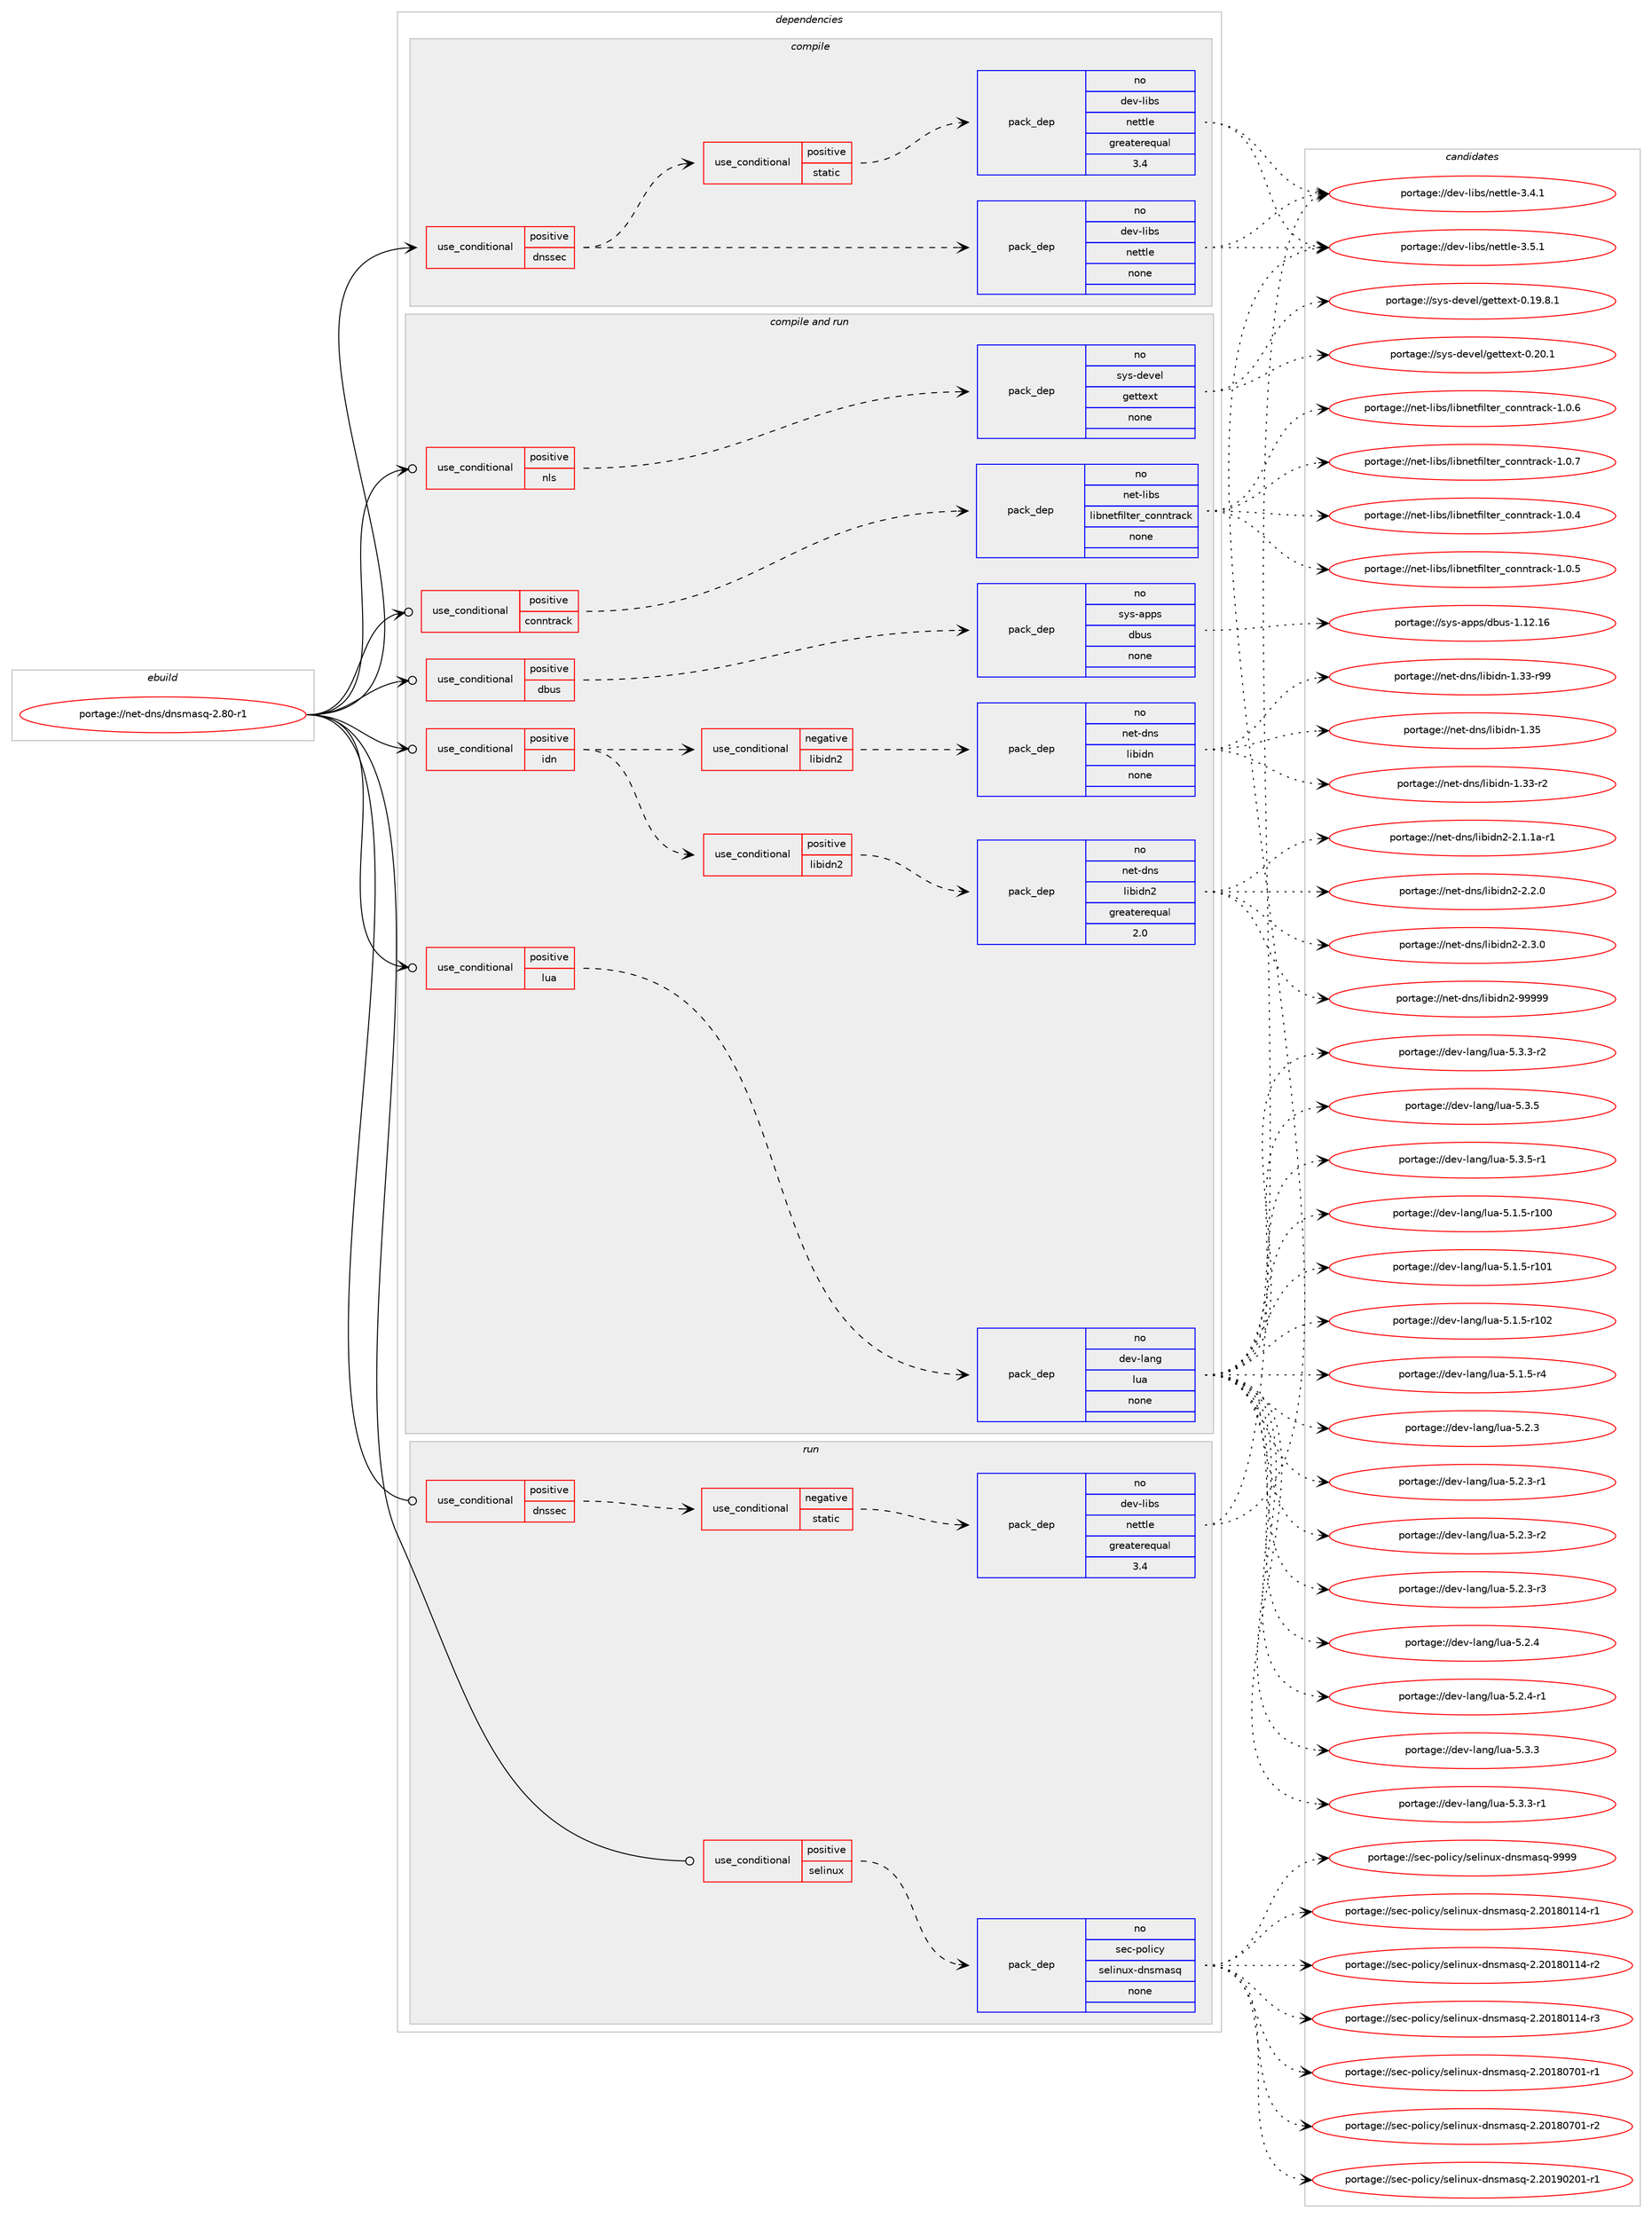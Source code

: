 digraph prolog {

# *************
# Graph options
# *************

newrank=true;
concentrate=true;
compound=true;
graph [rankdir=LR,fontname=Helvetica,fontsize=10,ranksep=1.5];#, ranksep=2.5, nodesep=0.2];
edge  [arrowhead=vee];
node  [fontname=Helvetica,fontsize=10];

# **********
# The ebuild
# **********

subgraph cluster_leftcol {
color=gray;
rank=same;
label=<<i>ebuild</i>>;
id [label="portage://net-dns/dnsmasq-2.80-r1", color=red, width=4, href="../net-dns/dnsmasq-2.80-r1.svg"];
}

# ****************
# The dependencies
# ****************

subgraph cluster_midcol {
color=gray;
label=<<i>dependencies</i>>;
subgraph cluster_compile {
fillcolor="#eeeeee";
style=filled;
label=<<i>compile</i>>;
subgraph cond87664 {
dependency351019 [label=<<TABLE BORDER="0" CELLBORDER="1" CELLSPACING="0" CELLPADDING="4"><TR><TD ROWSPAN="3" CELLPADDING="10">use_conditional</TD></TR><TR><TD>positive</TD></TR><TR><TD>dnssec</TD></TR></TABLE>>, shape=none, color=red];
subgraph pack257563 {
dependency351020 [label=<<TABLE BORDER="0" CELLBORDER="1" CELLSPACING="0" CELLPADDING="4" WIDTH="220"><TR><TD ROWSPAN="6" CELLPADDING="30">pack_dep</TD></TR><TR><TD WIDTH="110">no</TD></TR><TR><TD>dev-libs</TD></TR><TR><TD>nettle</TD></TR><TR><TD>none</TD></TR><TR><TD></TD></TR></TABLE>>, shape=none, color=blue];
}
dependency351019:e -> dependency351020:w [weight=20,style="dashed",arrowhead="vee"];
subgraph cond87665 {
dependency351021 [label=<<TABLE BORDER="0" CELLBORDER="1" CELLSPACING="0" CELLPADDING="4"><TR><TD ROWSPAN="3" CELLPADDING="10">use_conditional</TD></TR><TR><TD>positive</TD></TR><TR><TD>static</TD></TR></TABLE>>, shape=none, color=red];
subgraph pack257564 {
dependency351022 [label=<<TABLE BORDER="0" CELLBORDER="1" CELLSPACING="0" CELLPADDING="4" WIDTH="220"><TR><TD ROWSPAN="6" CELLPADDING="30">pack_dep</TD></TR><TR><TD WIDTH="110">no</TD></TR><TR><TD>dev-libs</TD></TR><TR><TD>nettle</TD></TR><TR><TD>greaterequal</TD></TR><TR><TD>3.4</TD></TR></TABLE>>, shape=none, color=blue];
}
dependency351021:e -> dependency351022:w [weight=20,style="dashed",arrowhead="vee"];
}
dependency351019:e -> dependency351021:w [weight=20,style="dashed",arrowhead="vee"];
}
id:e -> dependency351019:w [weight=20,style="solid",arrowhead="vee"];
}
subgraph cluster_compileandrun {
fillcolor="#eeeeee";
style=filled;
label=<<i>compile and run</i>>;
subgraph cond87666 {
dependency351023 [label=<<TABLE BORDER="0" CELLBORDER="1" CELLSPACING="0" CELLPADDING="4"><TR><TD ROWSPAN="3" CELLPADDING="10">use_conditional</TD></TR><TR><TD>positive</TD></TR><TR><TD>conntrack</TD></TR></TABLE>>, shape=none, color=red];
subgraph pack257565 {
dependency351024 [label=<<TABLE BORDER="0" CELLBORDER="1" CELLSPACING="0" CELLPADDING="4" WIDTH="220"><TR><TD ROWSPAN="6" CELLPADDING="30">pack_dep</TD></TR><TR><TD WIDTH="110">no</TD></TR><TR><TD>net-libs</TD></TR><TR><TD>libnetfilter_conntrack</TD></TR><TR><TD>none</TD></TR><TR><TD></TD></TR></TABLE>>, shape=none, color=blue];
}
dependency351023:e -> dependency351024:w [weight=20,style="dashed",arrowhead="vee"];
}
id:e -> dependency351023:w [weight=20,style="solid",arrowhead="odotvee"];
subgraph cond87667 {
dependency351025 [label=<<TABLE BORDER="0" CELLBORDER="1" CELLSPACING="0" CELLPADDING="4"><TR><TD ROWSPAN="3" CELLPADDING="10">use_conditional</TD></TR><TR><TD>positive</TD></TR><TR><TD>dbus</TD></TR></TABLE>>, shape=none, color=red];
subgraph pack257566 {
dependency351026 [label=<<TABLE BORDER="0" CELLBORDER="1" CELLSPACING="0" CELLPADDING="4" WIDTH="220"><TR><TD ROWSPAN="6" CELLPADDING="30">pack_dep</TD></TR><TR><TD WIDTH="110">no</TD></TR><TR><TD>sys-apps</TD></TR><TR><TD>dbus</TD></TR><TR><TD>none</TD></TR><TR><TD></TD></TR></TABLE>>, shape=none, color=blue];
}
dependency351025:e -> dependency351026:w [weight=20,style="dashed",arrowhead="vee"];
}
id:e -> dependency351025:w [weight=20,style="solid",arrowhead="odotvee"];
subgraph cond87668 {
dependency351027 [label=<<TABLE BORDER="0" CELLBORDER="1" CELLSPACING="0" CELLPADDING="4"><TR><TD ROWSPAN="3" CELLPADDING="10">use_conditional</TD></TR><TR><TD>positive</TD></TR><TR><TD>idn</TD></TR></TABLE>>, shape=none, color=red];
subgraph cond87669 {
dependency351028 [label=<<TABLE BORDER="0" CELLBORDER="1" CELLSPACING="0" CELLPADDING="4"><TR><TD ROWSPAN="3" CELLPADDING="10">use_conditional</TD></TR><TR><TD>negative</TD></TR><TR><TD>libidn2</TD></TR></TABLE>>, shape=none, color=red];
subgraph pack257567 {
dependency351029 [label=<<TABLE BORDER="0" CELLBORDER="1" CELLSPACING="0" CELLPADDING="4" WIDTH="220"><TR><TD ROWSPAN="6" CELLPADDING="30">pack_dep</TD></TR><TR><TD WIDTH="110">no</TD></TR><TR><TD>net-dns</TD></TR><TR><TD>libidn</TD></TR><TR><TD>none</TD></TR><TR><TD></TD></TR></TABLE>>, shape=none, color=blue];
}
dependency351028:e -> dependency351029:w [weight=20,style="dashed",arrowhead="vee"];
}
dependency351027:e -> dependency351028:w [weight=20,style="dashed",arrowhead="vee"];
subgraph cond87670 {
dependency351030 [label=<<TABLE BORDER="0" CELLBORDER="1" CELLSPACING="0" CELLPADDING="4"><TR><TD ROWSPAN="3" CELLPADDING="10">use_conditional</TD></TR><TR><TD>positive</TD></TR><TR><TD>libidn2</TD></TR></TABLE>>, shape=none, color=red];
subgraph pack257568 {
dependency351031 [label=<<TABLE BORDER="0" CELLBORDER="1" CELLSPACING="0" CELLPADDING="4" WIDTH="220"><TR><TD ROWSPAN="6" CELLPADDING="30">pack_dep</TD></TR><TR><TD WIDTH="110">no</TD></TR><TR><TD>net-dns</TD></TR><TR><TD>libidn2</TD></TR><TR><TD>greaterequal</TD></TR><TR><TD>2.0</TD></TR></TABLE>>, shape=none, color=blue];
}
dependency351030:e -> dependency351031:w [weight=20,style="dashed",arrowhead="vee"];
}
dependency351027:e -> dependency351030:w [weight=20,style="dashed",arrowhead="vee"];
}
id:e -> dependency351027:w [weight=20,style="solid",arrowhead="odotvee"];
subgraph cond87671 {
dependency351032 [label=<<TABLE BORDER="0" CELLBORDER="1" CELLSPACING="0" CELLPADDING="4"><TR><TD ROWSPAN="3" CELLPADDING="10">use_conditional</TD></TR><TR><TD>positive</TD></TR><TR><TD>lua</TD></TR></TABLE>>, shape=none, color=red];
subgraph pack257569 {
dependency351033 [label=<<TABLE BORDER="0" CELLBORDER="1" CELLSPACING="0" CELLPADDING="4" WIDTH="220"><TR><TD ROWSPAN="6" CELLPADDING="30">pack_dep</TD></TR><TR><TD WIDTH="110">no</TD></TR><TR><TD>dev-lang</TD></TR><TR><TD>lua</TD></TR><TR><TD>none</TD></TR><TR><TD></TD></TR></TABLE>>, shape=none, color=blue];
}
dependency351032:e -> dependency351033:w [weight=20,style="dashed",arrowhead="vee"];
}
id:e -> dependency351032:w [weight=20,style="solid",arrowhead="odotvee"];
subgraph cond87672 {
dependency351034 [label=<<TABLE BORDER="0" CELLBORDER="1" CELLSPACING="0" CELLPADDING="4"><TR><TD ROWSPAN="3" CELLPADDING="10">use_conditional</TD></TR><TR><TD>positive</TD></TR><TR><TD>nls</TD></TR></TABLE>>, shape=none, color=red];
subgraph pack257570 {
dependency351035 [label=<<TABLE BORDER="0" CELLBORDER="1" CELLSPACING="0" CELLPADDING="4" WIDTH="220"><TR><TD ROWSPAN="6" CELLPADDING="30">pack_dep</TD></TR><TR><TD WIDTH="110">no</TD></TR><TR><TD>sys-devel</TD></TR><TR><TD>gettext</TD></TR><TR><TD>none</TD></TR><TR><TD></TD></TR></TABLE>>, shape=none, color=blue];
}
dependency351034:e -> dependency351035:w [weight=20,style="dashed",arrowhead="vee"];
}
id:e -> dependency351034:w [weight=20,style="solid",arrowhead="odotvee"];
}
subgraph cluster_run {
fillcolor="#eeeeee";
style=filled;
label=<<i>run</i>>;
subgraph cond87673 {
dependency351036 [label=<<TABLE BORDER="0" CELLBORDER="1" CELLSPACING="0" CELLPADDING="4"><TR><TD ROWSPAN="3" CELLPADDING="10">use_conditional</TD></TR><TR><TD>positive</TD></TR><TR><TD>dnssec</TD></TR></TABLE>>, shape=none, color=red];
subgraph cond87674 {
dependency351037 [label=<<TABLE BORDER="0" CELLBORDER="1" CELLSPACING="0" CELLPADDING="4"><TR><TD ROWSPAN="3" CELLPADDING="10">use_conditional</TD></TR><TR><TD>negative</TD></TR><TR><TD>static</TD></TR></TABLE>>, shape=none, color=red];
subgraph pack257571 {
dependency351038 [label=<<TABLE BORDER="0" CELLBORDER="1" CELLSPACING="0" CELLPADDING="4" WIDTH="220"><TR><TD ROWSPAN="6" CELLPADDING="30">pack_dep</TD></TR><TR><TD WIDTH="110">no</TD></TR><TR><TD>dev-libs</TD></TR><TR><TD>nettle</TD></TR><TR><TD>greaterequal</TD></TR><TR><TD>3.4</TD></TR></TABLE>>, shape=none, color=blue];
}
dependency351037:e -> dependency351038:w [weight=20,style="dashed",arrowhead="vee"];
}
dependency351036:e -> dependency351037:w [weight=20,style="dashed",arrowhead="vee"];
}
id:e -> dependency351036:w [weight=20,style="solid",arrowhead="odot"];
subgraph cond87675 {
dependency351039 [label=<<TABLE BORDER="0" CELLBORDER="1" CELLSPACING="0" CELLPADDING="4"><TR><TD ROWSPAN="3" CELLPADDING="10">use_conditional</TD></TR><TR><TD>positive</TD></TR><TR><TD>selinux</TD></TR></TABLE>>, shape=none, color=red];
subgraph pack257572 {
dependency351040 [label=<<TABLE BORDER="0" CELLBORDER="1" CELLSPACING="0" CELLPADDING="4" WIDTH="220"><TR><TD ROWSPAN="6" CELLPADDING="30">pack_dep</TD></TR><TR><TD WIDTH="110">no</TD></TR><TR><TD>sec-policy</TD></TR><TR><TD>selinux-dnsmasq</TD></TR><TR><TD>none</TD></TR><TR><TD></TD></TR></TABLE>>, shape=none, color=blue];
}
dependency351039:e -> dependency351040:w [weight=20,style="dashed",arrowhead="vee"];
}
id:e -> dependency351039:w [weight=20,style="solid",arrowhead="odot"];
}
}

# **************
# The candidates
# **************

subgraph cluster_choices {
rank=same;
color=gray;
label=<<i>candidates</i>>;

subgraph choice257563 {
color=black;
nodesep=1;
choiceportage100101118451081059811547110101116116108101455146524649 [label="portage://dev-libs/nettle-3.4.1", color=red, width=4,href="../dev-libs/nettle-3.4.1.svg"];
choiceportage100101118451081059811547110101116116108101455146534649 [label="portage://dev-libs/nettle-3.5.1", color=red, width=4,href="../dev-libs/nettle-3.5.1.svg"];
dependency351020:e -> choiceportage100101118451081059811547110101116116108101455146524649:w [style=dotted,weight="100"];
dependency351020:e -> choiceportage100101118451081059811547110101116116108101455146534649:w [style=dotted,weight="100"];
}
subgraph choice257564 {
color=black;
nodesep=1;
choiceportage100101118451081059811547110101116116108101455146524649 [label="portage://dev-libs/nettle-3.4.1", color=red, width=4,href="../dev-libs/nettle-3.4.1.svg"];
choiceportage100101118451081059811547110101116116108101455146534649 [label="portage://dev-libs/nettle-3.5.1", color=red, width=4,href="../dev-libs/nettle-3.5.1.svg"];
dependency351022:e -> choiceportage100101118451081059811547110101116116108101455146524649:w [style=dotted,weight="100"];
dependency351022:e -> choiceportage100101118451081059811547110101116116108101455146534649:w [style=dotted,weight="100"];
}
subgraph choice257565 {
color=black;
nodesep=1;
choiceportage1101011164510810598115471081059811010111610210510811610111495991111101101161149799107454946484652 [label="portage://net-libs/libnetfilter_conntrack-1.0.4", color=red, width=4,href="../net-libs/libnetfilter_conntrack-1.0.4.svg"];
choiceportage1101011164510810598115471081059811010111610210510811610111495991111101101161149799107454946484653 [label="portage://net-libs/libnetfilter_conntrack-1.0.5", color=red, width=4,href="../net-libs/libnetfilter_conntrack-1.0.5.svg"];
choiceportage1101011164510810598115471081059811010111610210510811610111495991111101101161149799107454946484654 [label="portage://net-libs/libnetfilter_conntrack-1.0.6", color=red, width=4,href="../net-libs/libnetfilter_conntrack-1.0.6.svg"];
choiceportage1101011164510810598115471081059811010111610210510811610111495991111101101161149799107454946484655 [label="portage://net-libs/libnetfilter_conntrack-1.0.7", color=red, width=4,href="../net-libs/libnetfilter_conntrack-1.0.7.svg"];
dependency351024:e -> choiceportage1101011164510810598115471081059811010111610210510811610111495991111101101161149799107454946484652:w [style=dotted,weight="100"];
dependency351024:e -> choiceportage1101011164510810598115471081059811010111610210510811610111495991111101101161149799107454946484653:w [style=dotted,weight="100"];
dependency351024:e -> choiceportage1101011164510810598115471081059811010111610210510811610111495991111101101161149799107454946484654:w [style=dotted,weight="100"];
dependency351024:e -> choiceportage1101011164510810598115471081059811010111610210510811610111495991111101101161149799107454946484655:w [style=dotted,weight="100"];
}
subgraph choice257566 {
color=black;
nodesep=1;
choiceportage115121115459711211211547100981171154549464950464954 [label="portage://sys-apps/dbus-1.12.16", color=red, width=4,href="../sys-apps/dbus-1.12.16.svg"];
dependency351026:e -> choiceportage115121115459711211211547100981171154549464950464954:w [style=dotted,weight="100"];
}
subgraph choice257567 {
color=black;
nodesep=1;
choiceportage11010111645100110115471081059810510011045494651514511450 [label="portage://net-dns/libidn-1.33-r2", color=red, width=4,href="../net-dns/libidn-1.33-r2.svg"];
choiceportage1101011164510011011547108105981051001104549465151451145757 [label="portage://net-dns/libidn-1.33-r99", color=red, width=4,href="../net-dns/libidn-1.33-r99.svg"];
choiceportage1101011164510011011547108105981051001104549465153 [label="portage://net-dns/libidn-1.35", color=red, width=4,href="../net-dns/libidn-1.35.svg"];
dependency351029:e -> choiceportage11010111645100110115471081059810510011045494651514511450:w [style=dotted,weight="100"];
dependency351029:e -> choiceportage1101011164510011011547108105981051001104549465151451145757:w [style=dotted,weight="100"];
dependency351029:e -> choiceportage1101011164510011011547108105981051001104549465153:w [style=dotted,weight="100"];
}
subgraph choice257568 {
color=black;
nodesep=1;
choiceportage11010111645100110115471081059810510011050455046494649974511449 [label="portage://net-dns/libidn2-2.1.1a-r1", color=red, width=4,href="../net-dns/libidn2-2.1.1a-r1.svg"];
choiceportage11010111645100110115471081059810510011050455046504648 [label="portage://net-dns/libidn2-2.2.0", color=red, width=4,href="../net-dns/libidn2-2.2.0.svg"];
choiceportage11010111645100110115471081059810510011050455046514648 [label="portage://net-dns/libidn2-2.3.0", color=red, width=4,href="../net-dns/libidn2-2.3.0.svg"];
choiceportage11010111645100110115471081059810510011050455757575757 [label="portage://net-dns/libidn2-99999", color=red, width=4,href="../net-dns/libidn2-99999.svg"];
dependency351031:e -> choiceportage11010111645100110115471081059810510011050455046494649974511449:w [style=dotted,weight="100"];
dependency351031:e -> choiceportage11010111645100110115471081059810510011050455046504648:w [style=dotted,weight="100"];
dependency351031:e -> choiceportage11010111645100110115471081059810510011050455046514648:w [style=dotted,weight="100"];
dependency351031:e -> choiceportage11010111645100110115471081059810510011050455757575757:w [style=dotted,weight="100"];
}
subgraph choice257569 {
color=black;
nodesep=1;
choiceportage1001011184510897110103471081179745534649465345114494848 [label="portage://dev-lang/lua-5.1.5-r100", color=red, width=4,href="../dev-lang/lua-5.1.5-r100.svg"];
choiceportage1001011184510897110103471081179745534649465345114494849 [label="portage://dev-lang/lua-5.1.5-r101", color=red, width=4,href="../dev-lang/lua-5.1.5-r101.svg"];
choiceportage1001011184510897110103471081179745534649465345114494850 [label="portage://dev-lang/lua-5.1.5-r102", color=red, width=4,href="../dev-lang/lua-5.1.5-r102.svg"];
choiceportage100101118451089711010347108117974553464946534511452 [label="portage://dev-lang/lua-5.1.5-r4", color=red, width=4,href="../dev-lang/lua-5.1.5-r4.svg"];
choiceportage10010111845108971101034710811797455346504651 [label="portage://dev-lang/lua-5.2.3", color=red, width=4,href="../dev-lang/lua-5.2.3.svg"];
choiceportage100101118451089711010347108117974553465046514511449 [label="portage://dev-lang/lua-5.2.3-r1", color=red, width=4,href="../dev-lang/lua-5.2.3-r1.svg"];
choiceportage100101118451089711010347108117974553465046514511450 [label="portage://dev-lang/lua-5.2.3-r2", color=red, width=4,href="../dev-lang/lua-5.2.3-r2.svg"];
choiceportage100101118451089711010347108117974553465046514511451 [label="portage://dev-lang/lua-5.2.3-r3", color=red, width=4,href="../dev-lang/lua-5.2.3-r3.svg"];
choiceportage10010111845108971101034710811797455346504652 [label="portage://dev-lang/lua-5.2.4", color=red, width=4,href="../dev-lang/lua-5.2.4.svg"];
choiceportage100101118451089711010347108117974553465046524511449 [label="portage://dev-lang/lua-5.2.4-r1", color=red, width=4,href="../dev-lang/lua-5.2.4-r1.svg"];
choiceportage10010111845108971101034710811797455346514651 [label="portage://dev-lang/lua-5.3.3", color=red, width=4,href="../dev-lang/lua-5.3.3.svg"];
choiceportage100101118451089711010347108117974553465146514511449 [label="portage://dev-lang/lua-5.3.3-r1", color=red, width=4,href="../dev-lang/lua-5.3.3-r1.svg"];
choiceportage100101118451089711010347108117974553465146514511450 [label="portage://dev-lang/lua-5.3.3-r2", color=red, width=4,href="../dev-lang/lua-5.3.3-r2.svg"];
choiceportage10010111845108971101034710811797455346514653 [label="portage://dev-lang/lua-5.3.5", color=red, width=4,href="../dev-lang/lua-5.3.5.svg"];
choiceportage100101118451089711010347108117974553465146534511449 [label="portage://dev-lang/lua-5.3.5-r1", color=red, width=4,href="../dev-lang/lua-5.3.5-r1.svg"];
dependency351033:e -> choiceportage1001011184510897110103471081179745534649465345114494848:w [style=dotted,weight="100"];
dependency351033:e -> choiceportage1001011184510897110103471081179745534649465345114494849:w [style=dotted,weight="100"];
dependency351033:e -> choiceportage1001011184510897110103471081179745534649465345114494850:w [style=dotted,weight="100"];
dependency351033:e -> choiceportage100101118451089711010347108117974553464946534511452:w [style=dotted,weight="100"];
dependency351033:e -> choiceportage10010111845108971101034710811797455346504651:w [style=dotted,weight="100"];
dependency351033:e -> choiceportage100101118451089711010347108117974553465046514511449:w [style=dotted,weight="100"];
dependency351033:e -> choiceportage100101118451089711010347108117974553465046514511450:w [style=dotted,weight="100"];
dependency351033:e -> choiceportage100101118451089711010347108117974553465046514511451:w [style=dotted,weight="100"];
dependency351033:e -> choiceportage10010111845108971101034710811797455346504652:w [style=dotted,weight="100"];
dependency351033:e -> choiceportage100101118451089711010347108117974553465046524511449:w [style=dotted,weight="100"];
dependency351033:e -> choiceportage10010111845108971101034710811797455346514651:w [style=dotted,weight="100"];
dependency351033:e -> choiceportage100101118451089711010347108117974553465146514511449:w [style=dotted,weight="100"];
dependency351033:e -> choiceportage100101118451089711010347108117974553465146514511450:w [style=dotted,weight="100"];
dependency351033:e -> choiceportage10010111845108971101034710811797455346514653:w [style=dotted,weight="100"];
dependency351033:e -> choiceportage100101118451089711010347108117974553465146534511449:w [style=dotted,weight="100"];
}
subgraph choice257570 {
color=black;
nodesep=1;
choiceportage1151211154510010111810110847103101116116101120116454846495746564649 [label="portage://sys-devel/gettext-0.19.8.1", color=red, width=4,href="../sys-devel/gettext-0.19.8.1.svg"];
choiceportage115121115451001011181011084710310111611610112011645484650484649 [label="portage://sys-devel/gettext-0.20.1", color=red, width=4,href="../sys-devel/gettext-0.20.1.svg"];
dependency351035:e -> choiceportage1151211154510010111810110847103101116116101120116454846495746564649:w [style=dotted,weight="100"];
dependency351035:e -> choiceportage115121115451001011181011084710310111611610112011645484650484649:w [style=dotted,weight="100"];
}
subgraph choice257571 {
color=black;
nodesep=1;
choiceportage100101118451081059811547110101116116108101455146524649 [label="portage://dev-libs/nettle-3.4.1", color=red, width=4,href="../dev-libs/nettle-3.4.1.svg"];
choiceportage100101118451081059811547110101116116108101455146534649 [label="portage://dev-libs/nettle-3.5.1", color=red, width=4,href="../dev-libs/nettle-3.5.1.svg"];
dependency351038:e -> choiceportage100101118451081059811547110101116116108101455146524649:w [style=dotted,weight="100"];
dependency351038:e -> choiceportage100101118451081059811547110101116116108101455146534649:w [style=dotted,weight="100"];
}
subgraph choice257572 {
color=black;
nodesep=1;
choiceportage11510199451121111081059912147115101108105110117120451001101151099711511345504650484956484949524511449 [label="portage://sec-policy/selinux-dnsmasq-2.20180114-r1", color=red, width=4,href="../sec-policy/selinux-dnsmasq-2.20180114-r1.svg"];
choiceportage11510199451121111081059912147115101108105110117120451001101151099711511345504650484956484949524511450 [label="portage://sec-policy/selinux-dnsmasq-2.20180114-r2", color=red, width=4,href="../sec-policy/selinux-dnsmasq-2.20180114-r2.svg"];
choiceportage11510199451121111081059912147115101108105110117120451001101151099711511345504650484956484949524511451 [label="portage://sec-policy/selinux-dnsmasq-2.20180114-r3", color=red, width=4,href="../sec-policy/selinux-dnsmasq-2.20180114-r3.svg"];
choiceportage11510199451121111081059912147115101108105110117120451001101151099711511345504650484956485548494511449 [label="portage://sec-policy/selinux-dnsmasq-2.20180701-r1", color=red, width=4,href="../sec-policy/selinux-dnsmasq-2.20180701-r1.svg"];
choiceportage11510199451121111081059912147115101108105110117120451001101151099711511345504650484956485548494511450 [label="portage://sec-policy/selinux-dnsmasq-2.20180701-r2", color=red, width=4,href="../sec-policy/selinux-dnsmasq-2.20180701-r2.svg"];
choiceportage11510199451121111081059912147115101108105110117120451001101151099711511345504650484957485048494511449 [label="portage://sec-policy/selinux-dnsmasq-2.20190201-r1", color=red, width=4,href="../sec-policy/selinux-dnsmasq-2.20190201-r1.svg"];
choiceportage1151019945112111108105991214711510110810511011712045100110115109971151134557575757 [label="portage://sec-policy/selinux-dnsmasq-9999", color=red, width=4,href="../sec-policy/selinux-dnsmasq-9999.svg"];
dependency351040:e -> choiceportage11510199451121111081059912147115101108105110117120451001101151099711511345504650484956484949524511449:w [style=dotted,weight="100"];
dependency351040:e -> choiceportage11510199451121111081059912147115101108105110117120451001101151099711511345504650484956484949524511450:w [style=dotted,weight="100"];
dependency351040:e -> choiceportage11510199451121111081059912147115101108105110117120451001101151099711511345504650484956484949524511451:w [style=dotted,weight="100"];
dependency351040:e -> choiceportage11510199451121111081059912147115101108105110117120451001101151099711511345504650484956485548494511449:w [style=dotted,weight="100"];
dependency351040:e -> choiceportage11510199451121111081059912147115101108105110117120451001101151099711511345504650484956485548494511450:w [style=dotted,weight="100"];
dependency351040:e -> choiceportage11510199451121111081059912147115101108105110117120451001101151099711511345504650484957485048494511449:w [style=dotted,weight="100"];
dependency351040:e -> choiceportage1151019945112111108105991214711510110810511011712045100110115109971151134557575757:w [style=dotted,weight="100"];
}
}

}
